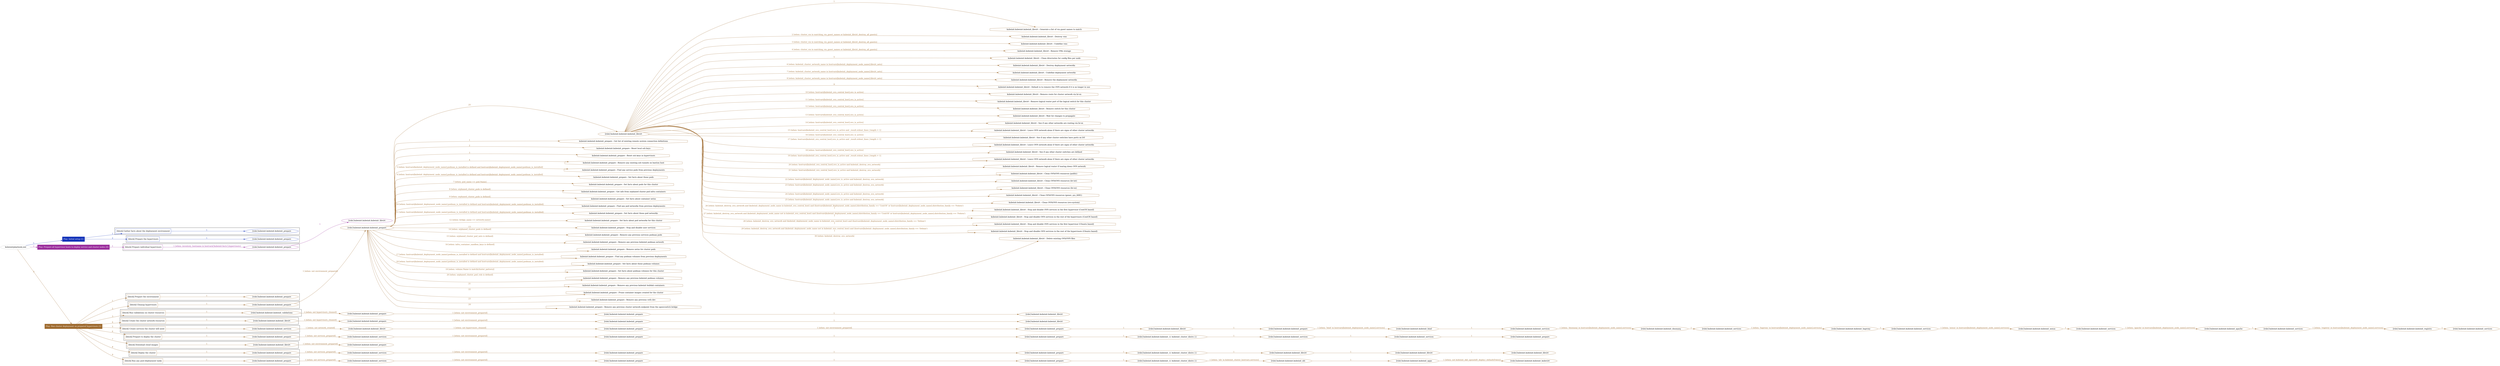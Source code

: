 digraph {
	graph [concentrate=true ordering=in rankdir=LR ratio=fill]
	edge [esep=5 sep=10]
	"kubeinit/playbook.yml" [id=root_node style=dotted]
	play_f4e2fbeb [label="Play: Initial setup (1)" color="#1333b9" fontcolor="#ffffff" id=play_f4e2fbeb shape=box style=filled tooltip=localhost]
	"kubeinit/playbook.yml" -> play_f4e2fbeb [label="1 " color="#1333b9" fontcolor="#1333b9" id=edge_bf07df4c labeltooltip="1 " tooltip="1 "]
	subgraph "kubeinit.kubeinit.kubeinit_prepare" {
		role_644014e1 [label="[role] kubeinit.kubeinit.kubeinit_prepare" color="#1333b9" id=role_644014e1 tooltip="kubeinit.kubeinit.kubeinit_prepare"]
	}
	subgraph "kubeinit.kubeinit.kubeinit_prepare" {
		role_f082659d [label="[role] kubeinit.kubeinit.kubeinit_prepare" color="#1333b9" id=role_f082659d tooltip="kubeinit.kubeinit.kubeinit_prepare"]
	}
	subgraph "Play: Initial setup (1)" {
		play_f4e2fbeb -> block_ba2bce52 [label=1 color="#1333b9" fontcolor="#1333b9" id=edge_0831244f labeltooltip=1 tooltip=1]
		subgraph cluster_block_ba2bce52 {
			block_ba2bce52 [label="[block] Gather facts about the deployment environment" color="#1333b9" id=block_ba2bce52 labeltooltip="Gather facts about the deployment environment" shape=box tooltip="Gather facts about the deployment environment"]
			block_ba2bce52 -> role_644014e1 [label="1 " color="#1333b9" fontcolor="#1333b9" id=edge_5b9c6700 labeltooltip="1 " tooltip="1 "]
		}
		play_f4e2fbeb -> block_e0ce39f0 [label=2 color="#1333b9" fontcolor="#1333b9" id=edge_c380aae1 labeltooltip=2 tooltip=2]
		subgraph cluster_block_e0ce39f0 {
			block_e0ce39f0 [label="[block] Prepare the hypervisors" color="#1333b9" id=block_e0ce39f0 labeltooltip="Prepare the hypervisors" shape=box tooltip="Prepare the hypervisors"]
			block_e0ce39f0 -> role_f082659d [label="1 " color="#1333b9" fontcolor="#1333b9" id=edge_b486ecb1 labeltooltip="1 " tooltip="1 "]
		}
	}
	play_f8b3a47a [label="Play: Prepare all hypervisor hosts to deploy service and cluster nodes (0)" color="#9b2f9d" fontcolor="#ffffff" id=play_f8b3a47a shape=box style=filled tooltip="Play: Prepare all hypervisor hosts to deploy service and cluster nodes (0)"]
	"kubeinit/playbook.yml" -> play_f8b3a47a [label="2 " color="#9b2f9d" fontcolor="#9b2f9d" id=edge_1c16e7aa labeltooltip="2 " tooltip="2 "]
	subgraph "kubeinit.kubeinit.kubeinit_libvirt" {
		role_23ceed7a [label="[role] kubeinit.kubeinit.kubeinit_libvirt" color="#9b2f9d" id=role_23ceed7a tooltip="kubeinit.kubeinit.kubeinit_libvirt"]
	}
	subgraph "kubeinit.kubeinit.kubeinit_prepare" {
		role_9681680c [label="[role] kubeinit.kubeinit.kubeinit_prepare" color="#9b2f9d" id=role_9681680c tooltip="kubeinit.kubeinit.kubeinit_prepare"]
		role_9681680c -> role_23ceed7a [label="1 " color="#9b2f9d" fontcolor="#9b2f9d" id=edge_eb754ed8 labeltooltip="1 " tooltip="1 "]
	}
	subgraph "Play: Prepare all hypervisor hosts to deploy service and cluster nodes (0)" {
		play_f8b3a47a -> block_22803b70 [label=1 color="#9b2f9d" fontcolor="#9b2f9d" id=edge_9ce75df5 labeltooltip=1 tooltip=1]
		subgraph cluster_block_22803b70 {
			block_22803b70 [label="[block] Prepare individual hypervisors" color="#9b2f9d" id=block_22803b70 labeltooltip="Prepare individual hypervisors" shape=box tooltip="Prepare individual hypervisors"]
			block_22803b70 -> role_9681680c [label="1 [when: inventory_hostname in hostvars['kubeinit-facts'].hypervisors]" color="#9b2f9d" fontcolor="#9b2f9d" id=edge_2b021eb6 labeltooltip="1 [when: inventory_hostname in hostvars['kubeinit-facts'].hypervisors]" tooltip="1 [when: inventory_hostname in hostvars['kubeinit-facts'].hypervisors]"]
		}
	}
	play_bb74c6db [label="Play: Run cluster deployment on prepared hypervisors (1)" color="#9e6a2e" fontcolor="#ffffff" id=play_bb74c6db shape=box style=filled tooltip=localhost]
	"kubeinit/playbook.yml" -> play_bb74c6db [label="3 " color="#9e6a2e" fontcolor="#9e6a2e" id=edge_531a356f labeltooltip="3 " tooltip="3 "]
	subgraph "kubeinit.kubeinit.kubeinit_prepare" {
		role_ae19c128 [label="[role] kubeinit.kubeinit.kubeinit_prepare" color="#9e6a2e" id=role_ae19c128 tooltip="kubeinit.kubeinit.kubeinit_prepare"]
	}
	subgraph "kubeinit.kubeinit.kubeinit_libvirt" {
		role_d96efa46 [label="[role] kubeinit.kubeinit.kubeinit_libvirt" color="#9e6a2e" id=role_d96efa46 tooltip="kubeinit.kubeinit.kubeinit_libvirt"]
		task_be4ca824 [label="kubeinit.kubeinit.kubeinit_libvirt : Generate a list of vm guest names to match" color="#9e6a2e" id=task_be4ca824 shape=octagon tooltip="kubeinit.kubeinit.kubeinit_libvirt : Generate a list of vm guest names to match"]
		role_d96efa46 -> task_be4ca824 [label="1 " color="#9e6a2e" fontcolor="#9e6a2e" id=edge_d922af3b labeltooltip="1 " tooltip="1 "]
		task_fd5d4e36 [label="kubeinit.kubeinit.kubeinit_libvirt : Destroy vms" color="#9e6a2e" id=task_fd5d4e36 shape=octagon tooltip="kubeinit.kubeinit.kubeinit_libvirt : Destroy vms"]
		role_d96efa46 -> task_fd5d4e36 [label="2 [when: cluster_vm in matching_vm_guest_names or kubeinit_libvirt_destroy_all_guests]" color="#9e6a2e" fontcolor="#9e6a2e" id=edge_da6f7bd5 labeltooltip="2 [when: cluster_vm in matching_vm_guest_names or kubeinit_libvirt_destroy_all_guests]" tooltip="2 [when: cluster_vm in matching_vm_guest_names or kubeinit_libvirt_destroy_all_guests]"]
		task_afd0cd4c [label="kubeinit.kubeinit.kubeinit_libvirt : Undefine vms" color="#9e6a2e" id=task_afd0cd4c shape=octagon tooltip="kubeinit.kubeinit.kubeinit_libvirt : Undefine vms"]
		role_d96efa46 -> task_afd0cd4c [label="3 [when: cluster_vm in matching_vm_guest_names or kubeinit_libvirt_destroy_all_guests]" color="#9e6a2e" fontcolor="#9e6a2e" id=edge_94e9e77f labeltooltip="3 [when: cluster_vm in matching_vm_guest_names or kubeinit_libvirt_destroy_all_guests]" tooltip="3 [when: cluster_vm in matching_vm_guest_names or kubeinit_libvirt_destroy_all_guests]"]
		task_af331f30 [label="kubeinit.kubeinit.kubeinit_libvirt : Remove VMs storage" color="#9e6a2e" id=task_af331f30 shape=octagon tooltip="kubeinit.kubeinit.kubeinit_libvirt : Remove VMs storage"]
		role_d96efa46 -> task_af331f30 [label="4 [when: cluster_vm in matching_vm_guest_names or kubeinit_libvirt_destroy_all_guests]" color="#9e6a2e" fontcolor="#9e6a2e" id=edge_6c1f903d labeltooltip="4 [when: cluster_vm in matching_vm_guest_names or kubeinit_libvirt_destroy_all_guests]" tooltip="4 [when: cluster_vm in matching_vm_guest_names or kubeinit_libvirt_destroy_all_guests]"]
		task_55406ca1 [label="kubeinit.kubeinit.kubeinit_libvirt : Clean directories for config files per node" color="#9e6a2e" id=task_55406ca1 shape=octagon tooltip="kubeinit.kubeinit.kubeinit_libvirt : Clean directories for config files per node"]
		role_d96efa46 -> task_55406ca1 [label="5 " color="#9e6a2e" fontcolor="#9e6a2e" id=edge_34920a17 labeltooltip="5 " tooltip="5 "]
		task_2a75c457 [label="kubeinit.kubeinit.kubeinit_libvirt : Destroy deployment networks" color="#9e6a2e" id=task_2a75c457 shape=octagon tooltip="kubeinit.kubeinit.kubeinit_libvirt : Destroy deployment networks"]
		role_d96efa46 -> task_2a75c457 [label="6 [when: kubeinit_cluster_network_name in hostvars[kubeinit_deployment_node_name].libvirt_nets]" color="#9e6a2e" fontcolor="#9e6a2e" id=edge_ad602761 labeltooltip="6 [when: kubeinit_cluster_network_name in hostvars[kubeinit_deployment_node_name].libvirt_nets]" tooltip="6 [when: kubeinit_cluster_network_name in hostvars[kubeinit_deployment_node_name].libvirt_nets]"]
		task_270509f6 [label="kubeinit.kubeinit.kubeinit_libvirt : Undefine deployment networks" color="#9e6a2e" id=task_270509f6 shape=octagon tooltip="kubeinit.kubeinit.kubeinit_libvirt : Undefine deployment networks"]
		role_d96efa46 -> task_270509f6 [label="7 [when: kubeinit_cluster_network_name in hostvars[kubeinit_deployment_node_name].libvirt_nets]" color="#9e6a2e" fontcolor="#9e6a2e" id=edge_a1c0ed2f labeltooltip="7 [when: kubeinit_cluster_network_name in hostvars[kubeinit_deployment_node_name].libvirt_nets]" tooltip="7 [when: kubeinit_cluster_network_name in hostvars[kubeinit_deployment_node_name].libvirt_nets]"]
		task_d1facfc8 [label="kubeinit.kubeinit.kubeinit_libvirt : Remove the deployment networks" color="#9e6a2e" id=task_d1facfc8 shape=octagon tooltip="kubeinit.kubeinit.kubeinit_libvirt : Remove the deployment networks"]
		role_d96efa46 -> task_d1facfc8 [label="8 [when: kubeinit_cluster_network_name in hostvars[kubeinit_deployment_node_name].libvirt_nets]" color="#9e6a2e" fontcolor="#9e6a2e" id=edge_632c9e31 labeltooltip="8 [when: kubeinit_cluster_network_name in hostvars[kubeinit_deployment_node_name].libvirt_nets]" tooltip="8 [when: kubeinit_cluster_network_name in hostvars[kubeinit_deployment_node_name].libvirt_nets]"]
		task_d09f8dad [label="kubeinit.kubeinit.kubeinit_libvirt : Default is to remove the OVN network if it is no longer in use" color="#9e6a2e" id=task_d09f8dad shape=octagon tooltip="kubeinit.kubeinit.kubeinit_libvirt : Default is to remove the OVN network if it is no longer in use"]
		role_d96efa46 -> task_d09f8dad [label="9 " color="#9e6a2e" fontcolor="#9e6a2e" id=edge_6c4d6d2d labeltooltip="9 " tooltip="9 "]
		task_7daffa7a [label="kubeinit.kubeinit.kubeinit_libvirt : Remove route for cluster network via br-ex" color="#9e6a2e" id=task_7daffa7a shape=octagon tooltip="kubeinit.kubeinit.kubeinit_libvirt : Remove route for cluster network via br-ex"]
		role_d96efa46 -> task_7daffa7a [label="10 [when: hostvars[kubeinit_ovn_central_host].ovs_is_active]" color="#9e6a2e" fontcolor="#9e6a2e" id=edge_71120f24 labeltooltip="10 [when: hostvars[kubeinit_ovn_central_host].ovs_is_active]" tooltip="10 [when: hostvars[kubeinit_ovn_central_host].ovs_is_active]"]
		task_7e75f1a2 [label="kubeinit.kubeinit.kubeinit_libvirt : Remove logical router port of the logical switch for this cluster" color="#9e6a2e" id=task_7e75f1a2 shape=octagon tooltip="kubeinit.kubeinit.kubeinit_libvirt : Remove logical router port of the logical switch for this cluster"]
		role_d96efa46 -> task_7e75f1a2 [label="11 [when: hostvars[kubeinit_ovn_central_host].ovs_is_active]" color="#9e6a2e" fontcolor="#9e6a2e" id=edge_9f2dffe7 labeltooltip="11 [when: hostvars[kubeinit_ovn_central_host].ovs_is_active]" tooltip="11 [when: hostvars[kubeinit_ovn_central_host].ovs_is_active]"]
		task_707fdc54 [label="kubeinit.kubeinit.kubeinit_libvirt : Remove switch for this cluster" color="#9e6a2e" id=task_707fdc54 shape=octagon tooltip="kubeinit.kubeinit.kubeinit_libvirt : Remove switch for this cluster"]
		role_d96efa46 -> task_707fdc54 [label="12 [when: hostvars[kubeinit_ovn_central_host].ovs_is_active]" color="#9e6a2e" fontcolor="#9e6a2e" id=edge_b88d9b21 labeltooltip="12 [when: hostvars[kubeinit_ovn_central_host].ovs_is_active]" tooltip="12 [when: hostvars[kubeinit_ovn_central_host].ovs_is_active]"]
		task_45066c86 [label="kubeinit.kubeinit.kubeinit_libvirt : Wait for changes to propagate" color="#9e6a2e" id=task_45066c86 shape=octagon tooltip="kubeinit.kubeinit.kubeinit_libvirt : Wait for changes to propagate"]
		role_d96efa46 -> task_45066c86 [label="13 [when: hostvars[kubeinit_ovn_central_host].ovs_is_active]" color="#9e6a2e" fontcolor="#9e6a2e" id=edge_7163afd2 labeltooltip="13 [when: hostvars[kubeinit_ovn_central_host].ovs_is_active]" tooltip="13 [when: hostvars[kubeinit_ovn_central_host].ovs_is_active]"]
		task_6c494d9d [label="kubeinit.kubeinit.kubeinit_libvirt : See if any other networks are routing via br-ex" color="#9e6a2e" id=task_6c494d9d shape=octagon tooltip="kubeinit.kubeinit.kubeinit_libvirt : See if any other networks are routing via br-ex"]
		role_d96efa46 -> task_6c494d9d [label="14 [when: hostvars[kubeinit_ovn_central_host].ovs_is_active]" color="#9e6a2e" fontcolor="#9e6a2e" id=edge_1324025a labeltooltip="14 [when: hostvars[kubeinit_ovn_central_host].ovs_is_active]" tooltip="14 [when: hostvars[kubeinit_ovn_central_host].ovs_is_active]"]
		task_460e7f58 [label="kubeinit.kubeinit.kubeinit_libvirt : Leave OVN network alone if there are signs of other cluster networks" color="#9e6a2e" id=task_460e7f58 shape=octagon tooltip="kubeinit.kubeinit.kubeinit_libvirt : Leave OVN network alone if there are signs of other cluster networks"]
		role_d96efa46 -> task_460e7f58 [label="15 [when: hostvars[kubeinit_ovn_central_host].ovs_is_active and _result.stdout_lines | length > 1]" color="#9e6a2e" fontcolor="#9e6a2e" id=edge_9828e365 labeltooltip="15 [when: hostvars[kubeinit_ovn_central_host].ovs_is_active and _result.stdout_lines | length > 1]" tooltip="15 [when: hostvars[kubeinit_ovn_central_host].ovs_is_active and _result.stdout_lines | length > 1]"]
		task_87e8b2f6 [label="kubeinit.kubeinit.kubeinit_libvirt : See if any other cluster switches have ports on lr0" color="#9e6a2e" id=task_87e8b2f6 shape=octagon tooltip="kubeinit.kubeinit.kubeinit_libvirt : See if any other cluster switches have ports on lr0"]
		role_d96efa46 -> task_87e8b2f6 [label="16 [when: hostvars[kubeinit_ovn_central_host].ovs_is_active]" color="#9e6a2e" fontcolor="#9e6a2e" id=edge_d58e91fa labeltooltip="16 [when: hostvars[kubeinit_ovn_central_host].ovs_is_active]" tooltip="16 [when: hostvars[kubeinit_ovn_central_host].ovs_is_active]"]
		task_e38f520e [label="kubeinit.kubeinit.kubeinit_libvirt : Leave OVN network alone if there are signs of other cluster networks" color="#9e6a2e" id=task_e38f520e shape=octagon tooltip="kubeinit.kubeinit.kubeinit_libvirt : Leave OVN network alone if there are signs of other cluster networks"]
		role_d96efa46 -> task_e38f520e [label="17 [when: hostvars[kubeinit_ovn_central_host].ovs_is_active and _result.stdout_lines | length > 1]" color="#9e6a2e" fontcolor="#9e6a2e" id=edge_22cdc2c0 labeltooltip="17 [when: hostvars[kubeinit_ovn_central_host].ovs_is_active and _result.stdout_lines | length > 1]" tooltip="17 [when: hostvars[kubeinit_ovn_central_host].ovs_is_active and _result.stdout_lines | length > 1]"]
		task_be635894 [label="kubeinit.kubeinit.kubeinit_libvirt : See if any other cluster switches are defined" color="#9e6a2e" id=task_be635894 shape=octagon tooltip="kubeinit.kubeinit.kubeinit_libvirt : See if any other cluster switches are defined"]
		role_d96efa46 -> task_be635894 [label="18 [when: hostvars[kubeinit_ovn_central_host].ovs_is_active]" color="#9e6a2e" fontcolor="#9e6a2e" id=edge_c8d36e95 labeltooltip="18 [when: hostvars[kubeinit_ovn_central_host].ovs_is_active]" tooltip="18 [when: hostvars[kubeinit_ovn_central_host].ovs_is_active]"]
		task_98ba646b [label="kubeinit.kubeinit.kubeinit_libvirt : Leave OVN network alone if there are signs of other cluster networks" color="#9e6a2e" id=task_98ba646b shape=octagon tooltip="kubeinit.kubeinit.kubeinit_libvirt : Leave OVN network alone if there are signs of other cluster networks"]
		role_d96efa46 -> task_98ba646b [label="19 [when: hostvars[kubeinit_ovn_central_host].ovs_is_active and _result.stdout_lines | length > 1]" color="#9e6a2e" fontcolor="#9e6a2e" id=edge_785eecef labeltooltip="19 [when: hostvars[kubeinit_ovn_central_host].ovs_is_active and _result.stdout_lines | length > 1]" tooltip="19 [when: hostvars[kubeinit_ovn_central_host].ovs_is_active and _result.stdout_lines | length > 1]"]
		task_b768a1a2 [label="kubeinit.kubeinit.kubeinit_libvirt : Remove logical router if tearing down OVN network" color="#9e6a2e" id=task_b768a1a2 shape=octagon tooltip="kubeinit.kubeinit.kubeinit_libvirt : Remove logical router if tearing down OVN network"]
		role_d96efa46 -> task_b768a1a2 [label="20 [when: hostvars[kubeinit_ovn_central_host].ovs_is_active and kubeinit_destroy_ovn_network]" color="#9e6a2e" fontcolor="#9e6a2e" id=edge_a1b4113f labeltooltip="20 [when: hostvars[kubeinit_ovn_central_host].ovs_is_active and kubeinit_destroy_ovn_network]" tooltip="20 [when: hostvars[kubeinit_ovn_central_host].ovs_is_active and kubeinit_destroy_ovn_network]"]
		task_e13c7f10 [label="kubeinit.kubeinit.kubeinit_libvirt : Clean OVN/OVS resources (public)" color="#9e6a2e" id=task_e13c7f10 shape=octagon tooltip="kubeinit.kubeinit.kubeinit_libvirt : Clean OVN/OVS resources (public)"]
		role_d96efa46 -> task_e13c7f10 [label="21 [when: hostvars[kubeinit_ovn_central_host].ovs_is_active and kubeinit_destroy_ovn_network]" color="#9e6a2e" fontcolor="#9e6a2e" id=edge_f43e96e2 labeltooltip="21 [when: hostvars[kubeinit_ovn_central_host].ovs_is_active and kubeinit_destroy_ovn_network]" tooltip="21 [when: hostvars[kubeinit_ovn_central_host].ovs_is_active and kubeinit_destroy_ovn_network]"]
		task_4af738fd [label="kubeinit.kubeinit.kubeinit_libvirt : Clean OVN/OVS resources (br-int)" color="#9e6a2e" id=task_4af738fd shape=octagon tooltip="kubeinit.kubeinit.kubeinit_libvirt : Clean OVN/OVS resources (br-int)"]
		role_d96efa46 -> task_4af738fd [label="22 [when: hostvars[kubeinit_deployment_node_name].ovs_is_active and kubeinit_destroy_ovn_network]" color="#9e6a2e" fontcolor="#9e6a2e" id=edge_407b5468 labeltooltip="22 [when: hostvars[kubeinit_deployment_node_name].ovs_is_active and kubeinit_destroy_ovn_network]" tooltip="22 [when: hostvars[kubeinit_deployment_node_name].ovs_is_active and kubeinit_destroy_ovn_network]"]
		task_61e05a30 [label="kubeinit.kubeinit.kubeinit_libvirt : Clean OVN/OVS resources (br-ex)" color="#9e6a2e" id=task_61e05a30 shape=octagon tooltip="kubeinit.kubeinit.kubeinit_libvirt : Clean OVN/OVS resources (br-ex)"]
		role_d96efa46 -> task_61e05a30 [label="23 [when: hostvars[kubeinit_deployment_node_name].ovs_is_active and kubeinit_destroy_ovn_network]" color="#9e6a2e" fontcolor="#9e6a2e" id=edge_f03659ae labeltooltip="23 [when: hostvars[kubeinit_deployment_node_name].ovs_is_active and kubeinit_destroy_ovn_network]" tooltip="23 [when: hostvars[kubeinit_deployment_node_name].ovs_is_active and kubeinit_destroy_ovn_network]"]
		task_9e66466a [label="kubeinit.kubeinit.kubeinit_libvirt : Clean OVN/OVS resources (genev_sys_6081)" color="#9e6a2e" id=task_9e66466a shape=octagon tooltip="kubeinit.kubeinit.kubeinit_libvirt : Clean OVN/OVS resources (genev_sys_6081)"]
		role_d96efa46 -> task_9e66466a [label="24 [when: hostvars[kubeinit_deployment_node_name].ovs_is_active and kubeinit_destroy_ovn_network]" color="#9e6a2e" fontcolor="#9e6a2e" id=edge_aa006cd7 labeltooltip="24 [when: hostvars[kubeinit_deployment_node_name].ovs_is_active and kubeinit_destroy_ovn_network]" tooltip="24 [when: hostvars[kubeinit_deployment_node_name].ovs_is_active and kubeinit_destroy_ovn_network]"]
		task_e22b6f7a [label="kubeinit.kubeinit.kubeinit_libvirt : Clean OVN/OVS resources (ovs-system)" color="#9e6a2e" id=task_e22b6f7a shape=octagon tooltip="kubeinit.kubeinit.kubeinit_libvirt : Clean OVN/OVS resources (ovs-system)"]
		role_d96efa46 -> task_e22b6f7a [label="25 [when: hostvars[kubeinit_deployment_node_name].ovs_is_active and kubeinit_destroy_ovn_network]" color="#9e6a2e" fontcolor="#9e6a2e" id=edge_3969af46 labeltooltip="25 [when: hostvars[kubeinit_deployment_node_name].ovs_is_active and kubeinit_destroy_ovn_network]" tooltip="25 [when: hostvars[kubeinit_deployment_node_name].ovs_is_active and kubeinit_destroy_ovn_network]"]
		task_4545c2ec [label="kubeinit.kubeinit.kubeinit_libvirt : Stop and disable OVN services in the first hypervisor (CentOS based)" color="#9e6a2e" id=task_4545c2ec shape=octagon tooltip="kubeinit.kubeinit.kubeinit_libvirt : Stop and disable OVN services in the first hypervisor (CentOS based)"]
		role_d96efa46 -> task_4545c2ec [label="26 [when: kubeinit_destroy_ovn_network and (kubeinit_deployment_node_name in kubeinit_ovn_central_host) and (hostvars[kubeinit_deployment_node_name].distribution_family == 'CentOS' or hostvars[kubeinit_deployment_node_name].distribution_family == 'Fedora')
]" color="#9e6a2e" fontcolor="#9e6a2e" id=edge_77bb7841 labeltooltip="26 [when: kubeinit_destroy_ovn_network and (kubeinit_deployment_node_name in kubeinit_ovn_central_host) and (hostvars[kubeinit_deployment_node_name].distribution_family == 'CentOS' or hostvars[kubeinit_deployment_node_name].distribution_family == 'Fedora')
]" tooltip="26 [when: kubeinit_destroy_ovn_network and (kubeinit_deployment_node_name in kubeinit_ovn_central_host) and (hostvars[kubeinit_deployment_node_name].distribution_family == 'CentOS' or hostvars[kubeinit_deployment_node_name].distribution_family == 'Fedora')
]"]
		task_adb7b31d [label="kubeinit.kubeinit.kubeinit_libvirt : Stop and disable OVN services in the rest of the hypervisors (CentOS based)" color="#9e6a2e" id=task_adb7b31d shape=octagon tooltip="kubeinit.kubeinit.kubeinit_libvirt : Stop and disable OVN services in the rest of the hypervisors (CentOS based)"]
		role_d96efa46 -> task_adb7b31d [label="27 [when: kubeinit_destroy_ovn_network and (kubeinit_deployment_node_name not in kubeinit_ovn_central_host) and (hostvars[kubeinit_deployment_node_name].distribution_family == 'CentOS' or hostvars[kubeinit_deployment_node_name].distribution_family == 'Fedora')
]" color="#9e6a2e" fontcolor="#9e6a2e" id=edge_eea469f6 labeltooltip="27 [when: kubeinit_destroy_ovn_network and (kubeinit_deployment_node_name not in kubeinit_ovn_central_host) and (hostvars[kubeinit_deployment_node_name].distribution_family == 'CentOS' or hostvars[kubeinit_deployment_node_name].distribution_family == 'Fedora')
]" tooltip="27 [when: kubeinit_destroy_ovn_network and (kubeinit_deployment_node_name not in kubeinit_ovn_central_host) and (hostvars[kubeinit_deployment_node_name].distribution_family == 'CentOS' or hostvars[kubeinit_deployment_node_name].distribution_family == 'Fedora')
]"]
		task_2e951280 [label="kubeinit.kubeinit.kubeinit_libvirt : Stop and disable OVN services in the first hypervisor (Ubuntu based)" color="#9e6a2e" id=task_2e951280 shape=octagon tooltip="kubeinit.kubeinit.kubeinit_libvirt : Stop and disable OVN services in the first hypervisor (Ubuntu based)"]
		role_d96efa46 -> task_2e951280 [label="28 [when: kubeinit_destroy_ovn_network and (kubeinit_deployment_node_name in kubeinit_ovn_central_host) and (hostvars[kubeinit_deployment_node_name].distribution_family == 'Debian')
]" color="#9e6a2e" fontcolor="#9e6a2e" id=edge_ea2b7308 labeltooltip="28 [when: kubeinit_destroy_ovn_network and (kubeinit_deployment_node_name in kubeinit_ovn_central_host) and (hostvars[kubeinit_deployment_node_name].distribution_family == 'Debian')
]" tooltip="28 [when: kubeinit_destroy_ovn_network and (kubeinit_deployment_node_name in kubeinit_ovn_central_host) and (hostvars[kubeinit_deployment_node_name].distribution_family == 'Debian')
]"]
		task_25672c63 [label="kubeinit.kubeinit.kubeinit_libvirt : Stop and disable OVN services in the rest of the hypervisors (Ubuntu based)" color="#9e6a2e" id=task_25672c63 shape=octagon tooltip="kubeinit.kubeinit.kubeinit_libvirt : Stop and disable OVN services in the rest of the hypervisors (Ubuntu based)"]
		role_d96efa46 -> task_25672c63 [label="29 [when: kubeinit_destroy_ovn_network and (kubeinit_deployment_node_name not in kubeinit_ovn_central_host) and (hostvars[kubeinit_deployment_node_name].distribution_family == 'Debian')
]" color="#9e6a2e" fontcolor="#9e6a2e" id=edge_2e603f8f labeltooltip="29 [when: kubeinit_destroy_ovn_network and (kubeinit_deployment_node_name not in kubeinit_ovn_central_host) and (hostvars[kubeinit_deployment_node_name].distribution_family == 'Debian')
]" tooltip="29 [when: kubeinit_destroy_ovn_network and (kubeinit_deployment_node_name not in kubeinit_ovn_central_host) and (hostvars[kubeinit_deployment_node_name].distribution_family == 'Debian')
]"]
		task_71c21a1a [label="kubeinit.kubeinit.kubeinit_libvirt : Delete existing OVS/OVN files" color="#9e6a2e" id=task_71c21a1a shape=octagon tooltip="kubeinit.kubeinit.kubeinit_libvirt : Delete existing OVS/OVN files"]
		role_d96efa46 -> task_71c21a1a [label="30 [when: kubeinit_destroy_ovn_network]" color="#9e6a2e" fontcolor="#9e6a2e" id=edge_979f50f2 labeltooltip="30 [when: kubeinit_destroy_ovn_network]" tooltip="30 [when: kubeinit_destroy_ovn_network]"]
	}
	subgraph "kubeinit.kubeinit.kubeinit_prepare" {
		role_712302d6 [label="[role] kubeinit.kubeinit.kubeinit_prepare" color="#9e6a2e" id=role_712302d6 tooltip="kubeinit.kubeinit.kubeinit_prepare"]
		task_2b697131 [label="kubeinit.kubeinit.kubeinit_prepare : Get list of existing remote system connection definitions" color="#9e6a2e" id=task_2b697131 shape=octagon tooltip="kubeinit.kubeinit.kubeinit_prepare : Get list of existing remote system connection definitions"]
		role_712302d6 -> task_2b697131 [label="1 " color="#9e6a2e" fontcolor="#9e6a2e" id=edge_946a5f9c labeltooltip="1 " tooltip="1 "]
		task_b52f8201 [label="kubeinit.kubeinit.kubeinit_prepare : Reset local ssh keys" color="#9e6a2e" id=task_b52f8201 shape=octagon tooltip="kubeinit.kubeinit.kubeinit_prepare : Reset local ssh keys"]
		role_712302d6 -> task_b52f8201 [label="2 " color="#9e6a2e" fontcolor="#9e6a2e" id=edge_b0b1a7f4 labeltooltip="2 " tooltip="2 "]
		task_da3c9885 [label="kubeinit.kubeinit.kubeinit_prepare : Reset ssh keys in hypervisors" color="#9e6a2e" id=task_da3c9885 shape=octagon tooltip="kubeinit.kubeinit.kubeinit_prepare : Reset ssh keys in hypervisors"]
		role_712302d6 -> task_da3c9885 [label="3 " color="#9e6a2e" fontcolor="#9e6a2e" id=edge_cd228197 labeltooltip="3 " tooltip="3 "]
		task_70159734 [label="kubeinit.kubeinit.kubeinit_prepare : Remove any existing ssh tunnels on bastion host" color="#9e6a2e" id=task_70159734 shape=octagon tooltip="kubeinit.kubeinit.kubeinit_prepare : Remove any existing ssh tunnels on bastion host"]
		role_712302d6 -> task_70159734 [label="4 " color="#9e6a2e" fontcolor="#9e6a2e" id=edge_178234d8 labeltooltip="4 " tooltip="4 "]
		task_ce59b3ec [label="kubeinit.kubeinit.kubeinit_prepare : Find any service pods from previous deployments" color="#9e6a2e" id=task_ce59b3ec shape=octagon tooltip="kubeinit.kubeinit.kubeinit_prepare : Find any service pods from previous deployments"]
		role_712302d6 -> task_ce59b3ec [label="5 [when: hostvars[kubeinit_deployment_node_name].podman_is_installed is defined and hostvars[kubeinit_deployment_node_name].podman_is_installed]" color="#9e6a2e" fontcolor="#9e6a2e" id=edge_9727259a labeltooltip="5 [when: hostvars[kubeinit_deployment_node_name].podman_is_installed is defined and hostvars[kubeinit_deployment_node_name].podman_is_installed]" tooltip="5 [when: hostvars[kubeinit_deployment_node_name].podman_is_installed is defined and hostvars[kubeinit_deployment_node_name].podman_is_installed]"]
		task_7195b41a [label="kubeinit.kubeinit.kubeinit_prepare : Set facts about those pods" color="#9e6a2e" id=task_7195b41a shape=octagon tooltip="kubeinit.kubeinit.kubeinit_prepare : Set facts about those pods"]
		role_712302d6 -> task_7195b41a [label="6 [when: hostvars[kubeinit_deployment_node_name].podman_is_installed is defined and hostvars[kubeinit_deployment_node_name].podman_is_installed]" color="#9e6a2e" fontcolor="#9e6a2e" id=edge_e16832eb labeltooltip="6 [when: hostvars[kubeinit_deployment_node_name].podman_is_installed is defined and hostvars[kubeinit_deployment_node_name].podman_is_installed]" tooltip="6 [when: hostvars[kubeinit_deployment_node_name].podman_is_installed is defined and hostvars[kubeinit_deployment_node_name].podman_is_installed]"]
		task_b6023cb0 [label="kubeinit.kubeinit.kubeinit_prepare : Set facts about pods for this cluster" color="#9e6a2e" id=task_b6023cb0 shape=octagon tooltip="kubeinit.kubeinit.kubeinit_prepare : Set facts about pods for this cluster"]
		role_712302d6 -> task_b6023cb0 [label="7 [when: pod_name == pod.Name]" color="#9e6a2e" fontcolor="#9e6a2e" id=edge_8ecf5eb0 labeltooltip="7 [when: pod_name == pod.Name]" tooltip="7 [when: pod_name == pod.Name]"]
		task_344e249c [label="kubeinit.kubeinit.kubeinit_prepare : Get info from orphaned cluster pod infra containers" color="#9e6a2e" id=task_344e249c shape=octagon tooltip="kubeinit.kubeinit.kubeinit_prepare : Get info from orphaned cluster pod infra containers"]
		role_712302d6 -> task_344e249c [label="8 [when: orphaned_cluster_pods is defined]" color="#9e6a2e" fontcolor="#9e6a2e" id=edge_732ff9a0 labeltooltip="8 [when: orphaned_cluster_pods is defined]" tooltip="8 [when: orphaned_cluster_pods is defined]"]
		task_dcd46dfb [label="kubeinit.kubeinit.kubeinit_prepare : Set facts about container netns" color="#9e6a2e" id=task_dcd46dfb shape=octagon tooltip="kubeinit.kubeinit.kubeinit_prepare : Set facts about container netns"]
		role_712302d6 -> task_dcd46dfb [label="9 [when: orphaned_cluster_pods is defined]" color="#9e6a2e" fontcolor="#9e6a2e" id=edge_1ad2b6e7 labeltooltip="9 [when: orphaned_cluster_pods is defined]" tooltip="9 [when: orphaned_cluster_pods is defined]"]
		task_7c3ce82b [label="kubeinit.kubeinit.kubeinit_prepare : Find any pod networks from previous deployments" color="#9e6a2e" id=task_7c3ce82b shape=octagon tooltip="kubeinit.kubeinit.kubeinit_prepare : Find any pod networks from previous deployments"]
		role_712302d6 -> task_7c3ce82b [label="10 [when: hostvars[kubeinit_deployment_node_name].podman_is_installed is defined and hostvars[kubeinit_deployment_node_name].podman_is_installed]" color="#9e6a2e" fontcolor="#9e6a2e" id=edge_481166ae labeltooltip="10 [when: hostvars[kubeinit_deployment_node_name].podman_is_installed is defined and hostvars[kubeinit_deployment_node_name].podman_is_installed]" tooltip="10 [when: hostvars[kubeinit_deployment_node_name].podman_is_installed is defined and hostvars[kubeinit_deployment_node_name].podman_is_installed]"]
		task_84a28366 [label="kubeinit.kubeinit.kubeinit_prepare : Set facts about those pod networks" color="#9e6a2e" id=task_84a28366 shape=octagon tooltip="kubeinit.kubeinit.kubeinit_prepare : Set facts about those pod networks"]
		role_712302d6 -> task_84a28366 [label="11 [when: hostvars[kubeinit_deployment_node_name].podman_is_installed is defined and hostvars[kubeinit_deployment_node_name].podman_is_installed]" color="#9e6a2e" fontcolor="#9e6a2e" id=edge_2157d013 labeltooltip="11 [when: hostvars[kubeinit_deployment_node_name].podman_is_installed is defined and hostvars[kubeinit_deployment_node_name].podman_is_installed]" tooltip="11 [when: hostvars[kubeinit_deployment_node_name].podman_is_installed is defined and hostvars[kubeinit_deployment_node_name].podman_is_installed]"]
		task_0a96351c [label="kubeinit.kubeinit.kubeinit_prepare : Set facts about pod networks for this cluster" color="#9e6a2e" id=task_0a96351c shape=octagon tooltip="kubeinit.kubeinit.kubeinit_prepare : Set facts about pod networks for this cluster"]
		role_712302d6 -> task_0a96351c [label="12 [when: bridge_name == network.name]" color="#9e6a2e" fontcolor="#9e6a2e" id=edge_437a8d03 labeltooltip="12 [when: bridge_name == network.name]" tooltip="12 [when: bridge_name == network.name]"]
		task_07548ff1 [label="kubeinit.kubeinit.kubeinit_prepare : Stop and disable user services" color="#9e6a2e" id=task_07548ff1 shape=octagon tooltip="kubeinit.kubeinit.kubeinit_prepare : Stop and disable user services"]
		role_712302d6 -> task_07548ff1 [label="13 " color="#9e6a2e" fontcolor="#9e6a2e" id=edge_758eb908 labeltooltip="13 " tooltip="13 "]
		task_1e994268 [label="kubeinit.kubeinit.kubeinit_prepare : Remove any previous services podman pods" color="#9e6a2e" id=task_1e994268 shape=octagon tooltip="kubeinit.kubeinit.kubeinit_prepare : Remove any previous services podman pods"]
		role_712302d6 -> task_1e994268 [label="14 [when: orphaned_cluster_pods is defined]" color="#9e6a2e" fontcolor="#9e6a2e" id=edge_c9eab681 labeltooltip="14 [when: orphaned_cluster_pods is defined]" tooltip="14 [when: orphaned_cluster_pods is defined]"]
		task_ca637044 [label="kubeinit.kubeinit.kubeinit_prepare : Remove any previous kubeinit podman network" color="#9e6a2e" id=task_ca637044 shape=octagon tooltip="kubeinit.kubeinit.kubeinit_prepare : Remove any previous kubeinit podman network"]
		role_712302d6 -> task_ca637044 [label="15 [when: orphaned_cluster_pod_nets is defined]" color="#9e6a2e" fontcolor="#9e6a2e" id=edge_b0b8620e labeltooltip="15 [when: orphaned_cluster_pod_nets is defined]" tooltip="15 [when: orphaned_cluster_pod_nets is defined]"]
		task_6e2f719b [label="kubeinit.kubeinit.kubeinit_prepare : Remove netns for cluster pods" color="#9e6a2e" id=task_6e2f719b shape=octagon tooltip="kubeinit.kubeinit.kubeinit_prepare : Remove netns for cluster pods"]
		role_712302d6 -> task_6e2f719b [label="16 [when: infra_container_sandbox_keys is defined]" color="#9e6a2e" fontcolor="#9e6a2e" id=edge_4fd25991 labeltooltip="16 [when: infra_container_sandbox_keys is defined]" tooltip="16 [when: infra_container_sandbox_keys is defined]"]
		task_66df88d7 [label="kubeinit.kubeinit.kubeinit_prepare : Find any podman volumes from previous deployments" color="#9e6a2e" id=task_66df88d7 shape=octagon tooltip="kubeinit.kubeinit.kubeinit_prepare : Find any podman volumes from previous deployments"]
		role_712302d6 -> task_66df88d7 [label="17 [when: hostvars[kubeinit_deployment_node_name].podman_is_installed is defined and hostvars[kubeinit_deployment_node_name].podman_is_installed]" color="#9e6a2e" fontcolor="#9e6a2e" id=edge_8d658165 labeltooltip="17 [when: hostvars[kubeinit_deployment_node_name].podman_is_installed is defined and hostvars[kubeinit_deployment_node_name].podman_is_installed]" tooltip="17 [when: hostvars[kubeinit_deployment_node_name].podman_is_installed is defined and hostvars[kubeinit_deployment_node_name].podman_is_installed]"]
		task_49f40330 [label="kubeinit.kubeinit.kubeinit_prepare : Set facts about those podman volumes" color="#9e6a2e" id=task_49f40330 shape=octagon tooltip="kubeinit.kubeinit.kubeinit_prepare : Set facts about those podman volumes"]
		role_712302d6 -> task_49f40330 [label="18 [when: hostvars[kubeinit_deployment_node_name].podman_is_installed is defined and hostvars[kubeinit_deployment_node_name].podman_is_installed]" color="#9e6a2e" fontcolor="#9e6a2e" id=edge_9440898f labeltooltip="18 [when: hostvars[kubeinit_deployment_node_name].podman_is_installed is defined and hostvars[kubeinit_deployment_node_name].podman_is_installed]" tooltip="18 [when: hostvars[kubeinit_deployment_node_name].podman_is_installed is defined and hostvars[kubeinit_deployment_node_name].podman_is_installed]"]
		task_36047fad [label="kubeinit.kubeinit.kubeinit_prepare : Set facts about podman volumes for this cluster" color="#9e6a2e" id=task_36047fad shape=octagon tooltip="kubeinit.kubeinit.kubeinit_prepare : Set facts about podman volumes for this cluster"]
		role_712302d6 -> task_36047fad [label="19 [when: volume.Name is match(cluster_pattern)]" color="#9e6a2e" fontcolor="#9e6a2e" id=edge_5ef839d8 labeltooltip="19 [when: volume.Name is match(cluster_pattern)]" tooltip="19 [when: volume.Name is match(cluster_pattern)]"]
		task_213c173a [label="kubeinit.kubeinit.kubeinit_prepare : Remove any previous kubeinit podman volumes" color="#9e6a2e" id=task_213c173a shape=octagon tooltip="kubeinit.kubeinit.kubeinit_prepare : Remove any previous kubeinit podman volumes"]
		role_712302d6 -> task_213c173a [label="20 [when: orphaned_cluster_pod_vols is defined]" color="#9e6a2e" fontcolor="#9e6a2e" id=edge_55dc1ed8 labeltooltip="20 [when: orphaned_cluster_pod_vols is defined]" tooltip="20 [when: orphaned_cluster_pod_vols is defined]"]
		task_3f40863f [label="kubeinit.kubeinit.kubeinit_prepare : Remove any previous kubeinit buildah containers" color="#9e6a2e" id=task_3f40863f shape=octagon tooltip="kubeinit.kubeinit.kubeinit_prepare : Remove any previous kubeinit buildah containers"]
		role_712302d6 -> task_3f40863f [label="21 " color="#9e6a2e" fontcolor="#9e6a2e" id=edge_450df468 labeltooltip="21 " tooltip="21 "]
		task_3940e1bc [label="kubeinit.kubeinit.kubeinit_prepare : Prune container images created for the cluster" color="#9e6a2e" id=task_3940e1bc shape=octagon tooltip="kubeinit.kubeinit.kubeinit_prepare : Prune container images created for the cluster"]
		role_712302d6 -> task_3940e1bc [label="22 " color="#9e6a2e" fontcolor="#9e6a2e" id=edge_1399535d labeltooltip="22 " tooltip="22 "]
		task_45f69d0c [label="kubeinit.kubeinit.kubeinit_prepare : Remove any previous veth dev" color="#9e6a2e" id=task_45f69d0c shape=octagon tooltip="kubeinit.kubeinit.kubeinit_prepare : Remove any previous veth dev"]
		role_712302d6 -> task_45f69d0c [label="23 " color="#9e6a2e" fontcolor="#9e6a2e" id=edge_8a3ea4a2 labeltooltip="23 " tooltip="23 "]
		task_2ef8e502 [label="kubeinit.kubeinit.kubeinit_prepare : Remove any previous cluster network endpoint from the openvswitch bridge" color="#9e6a2e" id=task_2ef8e502 shape=octagon tooltip="kubeinit.kubeinit.kubeinit_prepare : Remove any previous cluster network endpoint from the openvswitch bridge"]
		role_712302d6 -> task_2ef8e502 [label="24 " color="#9e6a2e" fontcolor="#9e6a2e" id=edge_669c820c labeltooltip="24 " tooltip="24 "]
		role_712302d6 -> role_d96efa46 [label="25 " color="#9e6a2e" fontcolor="#9e6a2e" id=edge_4bf75fb4 labeltooltip="25 " tooltip="25 "]
	}
	subgraph "kubeinit.kubeinit.kubeinit_prepare" {
		role_f4174ea2 [label="[role] kubeinit.kubeinit.kubeinit_prepare" color="#9e6a2e" id=role_f4174ea2 tooltip="kubeinit.kubeinit.kubeinit_prepare"]
		role_f4174ea2 -> role_712302d6 [label="1 [when: not environment_prepared]" color="#9e6a2e" fontcolor="#9e6a2e" id=edge_f4b0ce8f labeltooltip="1 [when: not environment_prepared]" tooltip="1 [when: not environment_prepared]"]
	}
	subgraph "kubeinit.kubeinit.kubeinit_libvirt" {
		role_52b65ede [label="[role] kubeinit.kubeinit.kubeinit_libvirt" color="#9e6a2e" id=role_52b65ede tooltip="kubeinit.kubeinit.kubeinit_libvirt"]
	}
	subgraph "kubeinit.kubeinit.kubeinit_prepare" {
		role_0b7a6f16 [label="[role] kubeinit.kubeinit.kubeinit_prepare" color="#9e6a2e" id=role_0b7a6f16 tooltip="kubeinit.kubeinit.kubeinit_prepare"]
		role_0b7a6f16 -> role_52b65ede [label="1 " color="#9e6a2e" fontcolor="#9e6a2e" id=edge_85d70753 labeltooltip="1 " tooltip="1 "]
	}
	subgraph "kubeinit.kubeinit.kubeinit_prepare" {
		role_a8f131ad [label="[role] kubeinit.kubeinit.kubeinit_prepare" color="#9e6a2e" id=role_a8f131ad tooltip="kubeinit.kubeinit.kubeinit_prepare"]
		role_a8f131ad -> role_0b7a6f16 [label="1 [when: not environment_prepared]" color="#9e6a2e" fontcolor="#9e6a2e" id=edge_95f7e494 labeltooltip="1 [when: not environment_prepared]" tooltip="1 [when: not environment_prepared]"]
	}
	subgraph "kubeinit.kubeinit.kubeinit_validations" {
		role_7630cec5 [label="[role] kubeinit.kubeinit.kubeinit_validations" color="#9e6a2e" id=role_7630cec5 tooltip="kubeinit.kubeinit.kubeinit_validations"]
		role_7630cec5 -> role_a8f131ad [label="1 [when: not hypervisors_cleaned]" color="#9e6a2e" fontcolor="#9e6a2e" id=edge_016ee1d5 labeltooltip="1 [when: not hypervisors_cleaned]" tooltip="1 [when: not hypervisors_cleaned]"]
	}
	subgraph "kubeinit.kubeinit.kubeinit_libvirt" {
		role_a3a98d29 [label="[role] kubeinit.kubeinit.kubeinit_libvirt" color="#9e6a2e" id=role_a3a98d29 tooltip="kubeinit.kubeinit.kubeinit_libvirt"]
	}
	subgraph "kubeinit.kubeinit.kubeinit_prepare" {
		role_6632b0d2 [label="[role] kubeinit.kubeinit.kubeinit_prepare" color="#9e6a2e" id=role_6632b0d2 tooltip="kubeinit.kubeinit.kubeinit_prepare"]
		role_6632b0d2 -> role_a3a98d29 [label="1 " color="#9e6a2e" fontcolor="#9e6a2e" id=edge_96acb84f labeltooltip="1 " tooltip="1 "]
	}
	subgraph "kubeinit.kubeinit.kubeinit_prepare" {
		role_8e8925e7 [label="[role] kubeinit.kubeinit.kubeinit_prepare" color="#9e6a2e" id=role_8e8925e7 tooltip="kubeinit.kubeinit.kubeinit_prepare"]
		role_8e8925e7 -> role_6632b0d2 [label="1 [when: not environment_prepared]" color="#9e6a2e" fontcolor="#9e6a2e" id=edge_7edfaf8a labeltooltip="1 [when: not environment_prepared]" tooltip="1 [when: not environment_prepared]"]
	}
	subgraph "kubeinit.kubeinit.kubeinit_libvirt" {
		role_c9f437ee [label="[role] kubeinit.kubeinit.kubeinit_libvirt" color="#9e6a2e" id=role_c9f437ee tooltip="kubeinit.kubeinit.kubeinit_libvirt"]
		role_c9f437ee -> role_8e8925e7 [label="1 [when: not hypervisors_cleaned]" color="#9e6a2e" fontcolor="#9e6a2e" id=edge_0809ef9d labeltooltip="1 [when: not hypervisors_cleaned]" tooltip="1 [when: not hypervisors_cleaned]"]
	}
	subgraph "kubeinit.kubeinit.kubeinit_services" {
		role_83526e87 [label="[role] kubeinit.kubeinit.kubeinit_services" color="#9e6a2e" id=role_83526e87 tooltip="kubeinit.kubeinit.kubeinit_services"]
	}
	subgraph "kubeinit.kubeinit.kubeinit_registry" {
		role_a4ab9941 [label="[role] kubeinit.kubeinit.kubeinit_registry" color="#9e6a2e" id=role_a4ab9941 tooltip="kubeinit.kubeinit.kubeinit_registry"]
		role_a4ab9941 -> role_83526e87 [label="1 " color="#9e6a2e" fontcolor="#9e6a2e" id=edge_15f95d28 labeltooltip="1 " tooltip="1 "]
	}
	subgraph "kubeinit.kubeinit.kubeinit_services" {
		role_0f4197ad [label="[role] kubeinit.kubeinit.kubeinit_services" color="#9e6a2e" id=role_0f4197ad tooltip="kubeinit.kubeinit.kubeinit_services"]
		role_0f4197ad -> role_a4ab9941 [label="1 [when: 'registry' in hostvars[kubeinit_deployment_node_name].services]" color="#9e6a2e" fontcolor="#9e6a2e" id=edge_51120976 labeltooltip="1 [when: 'registry' in hostvars[kubeinit_deployment_node_name].services]" tooltip="1 [when: 'registry' in hostvars[kubeinit_deployment_node_name].services]"]
	}
	subgraph "kubeinit.kubeinit.kubeinit_apache" {
		role_bb6b9217 [label="[role] kubeinit.kubeinit.kubeinit_apache" color="#9e6a2e" id=role_bb6b9217 tooltip="kubeinit.kubeinit.kubeinit_apache"]
		role_bb6b9217 -> role_0f4197ad [label="1 " color="#9e6a2e" fontcolor="#9e6a2e" id=edge_9870cb5d labeltooltip="1 " tooltip="1 "]
	}
	subgraph "kubeinit.kubeinit.kubeinit_services" {
		role_e1591a3d [label="[role] kubeinit.kubeinit.kubeinit_services" color="#9e6a2e" id=role_e1591a3d tooltip="kubeinit.kubeinit.kubeinit_services"]
		role_e1591a3d -> role_bb6b9217 [label="1 [when: 'apache' in hostvars[kubeinit_deployment_node_name].services]" color="#9e6a2e" fontcolor="#9e6a2e" id=edge_10b2a476 labeltooltip="1 [when: 'apache' in hostvars[kubeinit_deployment_node_name].services]" tooltip="1 [when: 'apache' in hostvars[kubeinit_deployment_node_name].services]"]
	}
	subgraph "kubeinit.kubeinit.kubeinit_nexus" {
		role_96628ffd [label="[role] kubeinit.kubeinit.kubeinit_nexus" color="#9e6a2e" id=role_96628ffd tooltip="kubeinit.kubeinit.kubeinit_nexus"]
		role_96628ffd -> role_e1591a3d [label="1 " color="#9e6a2e" fontcolor="#9e6a2e" id=edge_e921b8b3 labeltooltip="1 " tooltip="1 "]
	}
	subgraph "kubeinit.kubeinit.kubeinit_services" {
		role_4094933e [label="[role] kubeinit.kubeinit.kubeinit_services" color="#9e6a2e" id=role_4094933e tooltip="kubeinit.kubeinit.kubeinit_services"]
		role_4094933e -> role_96628ffd [label="1 [when: 'nexus' in hostvars[kubeinit_deployment_node_name].services]" color="#9e6a2e" fontcolor="#9e6a2e" id=edge_4fec573d labeltooltip="1 [when: 'nexus' in hostvars[kubeinit_deployment_node_name].services]" tooltip="1 [when: 'nexus' in hostvars[kubeinit_deployment_node_name].services]"]
	}
	subgraph "kubeinit.kubeinit.kubeinit_haproxy" {
		role_a6409ca8 [label="[role] kubeinit.kubeinit.kubeinit_haproxy" color="#9e6a2e" id=role_a6409ca8 tooltip="kubeinit.kubeinit.kubeinit_haproxy"]
		role_a6409ca8 -> role_4094933e [label="1 " color="#9e6a2e" fontcolor="#9e6a2e" id=edge_2b3c3620 labeltooltip="1 " tooltip="1 "]
	}
	subgraph "kubeinit.kubeinit.kubeinit_services" {
		role_052a7fec [label="[role] kubeinit.kubeinit.kubeinit_services" color="#9e6a2e" id=role_052a7fec tooltip="kubeinit.kubeinit.kubeinit_services"]
		role_052a7fec -> role_a6409ca8 [label="1 [when: 'haproxy' in hostvars[kubeinit_deployment_node_name].services]" color="#9e6a2e" fontcolor="#9e6a2e" id=edge_694aa4f7 labeltooltip="1 [when: 'haproxy' in hostvars[kubeinit_deployment_node_name].services]" tooltip="1 [when: 'haproxy' in hostvars[kubeinit_deployment_node_name].services]"]
	}
	subgraph "kubeinit.kubeinit.kubeinit_dnsmasq" {
		role_1889b0e6 [label="[role] kubeinit.kubeinit.kubeinit_dnsmasq" color="#9e6a2e" id=role_1889b0e6 tooltip="kubeinit.kubeinit.kubeinit_dnsmasq"]
		role_1889b0e6 -> role_052a7fec [label="1 " color="#9e6a2e" fontcolor="#9e6a2e" id=edge_dde66c1b labeltooltip="1 " tooltip="1 "]
	}
	subgraph "kubeinit.kubeinit.kubeinit_services" {
		role_2662b2c9 [label="[role] kubeinit.kubeinit.kubeinit_services" color="#9e6a2e" id=role_2662b2c9 tooltip="kubeinit.kubeinit.kubeinit_services"]
		role_2662b2c9 -> role_1889b0e6 [label="1 [when: 'dnsmasq' in hostvars[kubeinit_deployment_node_name].services]" color="#9e6a2e" fontcolor="#9e6a2e" id=edge_83f7b00c labeltooltip="1 [when: 'dnsmasq' in hostvars[kubeinit_deployment_node_name].services]" tooltip="1 [when: 'dnsmasq' in hostvars[kubeinit_deployment_node_name].services]"]
	}
	subgraph "kubeinit.kubeinit.kubeinit_bind" {
		role_c451f769 [label="[role] kubeinit.kubeinit.kubeinit_bind" color="#9e6a2e" id=role_c451f769 tooltip="kubeinit.kubeinit.kubeinit_bind"]
		role_c451f769 -> role_2662b2c9 [label="1 " color="#9e6a2e" fontcolor="#9e6a2e" id=edge_b59e0703 labeltooltip="1 " tooltip="1 "]
	}
	subgraph "kubeinit.kubeinit.kubeinit_prepare" {
		role_12a7c860 [label="[role] kubeinit.kubeinit.kubeinit_prepare" color="#9e6a2e" id=role_12a7c860 tooltip="kubeinit.kubeinit.kubeinit_prepare"]
		role_12a7c860 -> role_c451f769 [label="1 [when: 'bind' in hostvars[kubeinit_deployment_node_name].services]" color="#9e6a2e" fontcolor="#9e6a2e" id=edge_df14414e labeltooltip="1 [when: 'bind' in hostvars[kubeinit_deployment_node_name].services]" tooltip="1 [when: 'bind' in hostvars[kubeinit_deployment_node_name].services]"]
	}
	subgraph "kubeinit.kubeinit.kubeinit_libvirt" {
		role_e790d407 [label="[role] kubeinit.kubeinit.kubeinit_libvirt" color="#9e6a2e" id=role_e790d407 tooltip="kubeinit.kubeinit.kubeinit_libvirt"]
		role_e790d407 -> role_12a7c860 [label="1 " color="#9e6a2e" fontcolor="#9e6a2e" id=edge_73dfe6c0 labeltooltip="1 " tooltip="1 "]
	}
	subgraph "kubeinit.kubeinit.kubeinit_prepare" {
		role_7e47718b [label="[role] kubeinit.kubeinit.kubeinit_prepare" color="#9e6a2e" id=role_7e47718b tooltip="kubeinit.kubeinit.kubeinit_prepare"]
		role_7e47718b -> role_e790d407 [label="1 " color="#9e6a2e" fontcolor="#9e6a2e" id=edge_3c3ef5f2 labeltooltip="1 " tooltip="1 "]
	}
	subgraph "kubeinit.kubeinit.kubeinit_prepare" {
		role_028f36c2 [label="[role] kubeinit.kubeinit.kubeinit_prepare" color="#9e6a2e" id=role_028f36c2 tooltip="kubeinit.kubeinit.kubeinit_prepare"]
		role_028f36c2 -> role_7e47718b [label="1 [when: not environment_prepared]" color="#9e6a2e" fontcolor="#9e6a2e" id=edge_eca2708b labeltooltip="1 [when: not environment_prepared]" tooltip="1 [when: not environment_prepared]"]
	}
	subgraph "kubeinit.kubeinit.kubeinit_libvirt" {
		role_237df407 [label="[role] kubeinit.kubeinit.kubeinit_libvirt" color="#9e6a2e" id=role_237df407 tooltip="kubeinit.kubeinit.kubeinit_libvirt"]
		role_237df407 -> role_028f36c2 [label="1 [when: not hypervisors_cleaned]" color="#9e6a2e" fontcolor="#9e6a2e" id=edge_2fa25769 labeltooltip="1 [when: not hypervisors_cleaned]" tooltip="1 [when: not hypervisors_cleaned]"]
	}
	subgraph "kubeinit.kubeinit.kubeinit_services" {
		role_5c30941c [label="[role] kubeinit.kubeinit.kubeinit_services" color="#9e6a2e" id=role_5c30941c tooltip="kubeinit.kubeinit.kubeinit_services"]
		role_5c30941c -> role_237df407 [label="1 [when: not network_created]" color="#9e6a2e" fontcolor="#9e6a2e" id=edge_8553af01 labeltooltip="1 [when: not network_created]" tooltip="1 [when: not network_created]"]
	}
	subgraph "kubeinit.kubeinit.kubeinit_prepare" {
		role_c3fa3548 [label="[role] kubeinit.kubeinit.kubeinit_prepare" color="#9e6a2e" id=role_c3fa3548 tooltip="kubeinit.kubeinit.kubeinit_prepare"]
	}
	subgraph "kubeinit.kubeinit.kubeinit_services" {
		role_0d30bad3 [label="[role] kubeinit.kubeinit.kubeinit_services" color="#9e6a2e" id=role_0d30bad3 tooltip="kubeinit.kubeinit.kubeinit_services"]
		role_0d30bad3 -> role_c3fa3548 [label="1 " color="#9e6a2e" fontcolor="#9e6a2e" id=edge_cdc4fb2c labeltooltip="1 " tooltip="1 "]
	}
	subgraph "kubeinit.kubeinit.kubeinit_services" {
		role_dec4a419 [label="[role] kubeinit.kubeinit.kubeinit_services" color="#9e6a2e" id=role_dec4a419 tooltip="kubeinit.kubeinit.kubeinit_services"]
		role_dec4a419 -> role_0d30bad3 [label="1 " color="#9e6a2e" fontcolor="#9e6a2e" id=edge_59a74763 labeltooltip="1 " tooltip="1 "]
	}
	subgraph "kubeinit.kubeinit.kubeinit_{{ kubeinit_cluster_distro }}" {
		role_d40cab59 [label="[role] kubeinit.kubeinit.kubeinit_{{ kubeinit_cluster_distro }}" color="#9e6a2e" id=role_d40cab59 tooltip="kubeinit.kubeinit.kubeinit_{{ kubeinit_cluster_distro }}"]
		role_d40cab59 -> role_dec4a419 [label="1 " color="#9e6a2e" fontcolor="#9e6a2e" id=edge_eb30d325 labeltooltip="1 " tooltip="1 "]
	}
	subgraph "kubeinit.kubeinit.kubeinit_prepare" {
		role_cbb3c31d [label="[role] kubeinit.kubeinit.kubeinit_prepare" color="#9e6a2e" id=role_cbb3c31d tooltip="kubeinit.kubeinit.kubeinit_prepare"]
		role_cbb3c31d -> role_d40cab59 [label="1 " color="#9e6a2e" fontcolor="#9e6a2e" id=edge_c977a2c6 labeltooltip="1 " tooltip="1 "]
	}
	subgraph "kubeinit.kubeinit.kubeinit_prepare" {
		role_30562a61 [label="[role] kubeinit.kubeinit.kubeinit_prepare" color="#9e6a2e" id=role_30562a61 tooltip="kubeinit.kubeinit.kubeinit_prepare"]
		role_30562a61 -> role_cbb3c31d [label="1 " color="#9e6a2e" fontcolor="#9e6a2e" id=edge_d1a1a8fe labeltooltip="1 " tooltip="1 "]
	}
	subgraph "kubeinit.kubeinit.kubeinit_services" {
		role_c4e66260 [label="[role] kubeinit.kubeinit.kubeinit_services" color="#9e6a2e" id=role_c4e66260 tooltip="kubeinit.kubeinit.kubeinit_services"]
		role_c4e66260 -> role_30562a61 [label="1 [when: not environment_prepared]" color="#9e6a2e" fontcolor="#9e6a2e" id=edge_9f5ba789 labeltooltip="1 [when: not environment_prepared]" tooltip="1 [when: not environment_prepared]"]
	}
	subgraph "kubeinit.kubeinit.kubeinit_prepare" {
		role_7edf124c [label="[role] kubeinit.kubeinit.kubeinit_prepare" color="#9e6a2e" id=role_7edf124c tooltip="kubeinit.kubeinit.kubeinit_prepare"]
		role_7edf124c -> role_c4e66260 [label="1 [when: not services_prepared]" color="#9e6a2e" fontcolor="#9e6a2e" id=edge_a8dd13dd labeltooltip="1 [when: not services_prepared]" tooltip="1 [when: not services_prepared]"]
	}
	subgraph "kubeinit.kubeinit.kubeinit_prepare" {
		role_099f69a8 [label="[role] kubeinit.kubeinit.kubeinit_prepare" color="#9e6a2e" id=role_099f69a8 tooltip="kubeinit.kubeinit.kubeinit_prepare"]
	}
	subgraph "kubeinit.kubeinit.kubeinit_libvirt" {
		role_386f655f [label="[role] kubeinit.kubeinit.kubeinit_libvirt" color="#9e6a2e" id=role_386f655f tooltip="kubeinit.kubeinit.kubeinit_libvirt"]
		role_386f655f -> role_099f69a8 [label="1 [when: not environment_prepared]" color="#9e6a2e" fontcolor="#9e6a2e" id=edge_0e1bf141 labeltooltip="1 [when: not environment_prepared]" tooltip="1 [when: not environment_prepared]"]
	}
	subgraph "kubeinit.kubeinit.kubeinit_libvirt" {
		role_22ff4a5a [label="[role] kubeinit.kubeinit.kubeinit_libvirt" color="#9e6a2e" id=role_22ff4a5a tooltip="kubeinit.kubeinit.kubeinit_libvirt"]
	}
	subgraph "kubeinit.kubeinit.kubeinit_libvirt" {
		role_901711d2 [label="[role] kubeinit.kubeinit.kubeinit_libvirt" color="#9e6a2e" id=role_901711d2 tooltip="kubeinit.kubeinit.kubeinit_libvirt"]
		role_901711d2 -> role_22ff4a5a [label="1 " color="#9e6a2e" fontcolor="#9e6a2e" id=edge_b3d07acc labeltooltip="1 " tooltip="1 "]
	}
	subgraph "kubeinit.kubeinit.kubeinit_libvirt" {
		role_2e2557e2 [label="[role] kubeinit.kubeinit.kubeinit_libvirt" color="#9e6a2e" id=role_2e2557e2 tooltip="kubeinit.kubeinit.kubeinit_libvirt"]
		role_2e2557e2 -> role_901711d2 [label="1 " color="#9e6a2e" fontcolor="#9e6a2e" id=edge_1c1f5422 labeltooltip="1 " tooltip="1 "]
	}
	subgraph "kubeinit.kubeinit.kubeinit_{{ kubeinit_cluster_distro }}" {
		role_c3f111ec [label="[role] kubeinit.kubeinit.kubeinit_{{ kubeinit_cluster_distro }}" color="#9e6a2e" id=role_c3f111ec tooltip="kubeinit.kubeinit.kubeinit_{{ kubeinit_cluster_distro }}"]
		role_c3f111ec -> role_2e2557e2 [label="1 " color="#9e6a2e" fontcolor="#9e6a2e" id=edge_38f1cb8d labeltooltip="1 " tooltip="1 "]
	}
	subgraph "kubeinit.kubeinit.kubeinit_prepare" {
		role_943661a2 [label="[role] kubeinit.kubeinit.kubeinit_prepare" color="#9e6a2e" id=role_943661a2 tooltip="kubeinit.kubeinit.kubeinit_prepare"]
		role_943661a2 -> role_c3f111ec [label="1 " color="#9e6a2e" fontcolor="#9e6a2e" id=edge_3441f73f labeltooltip="1 " tooltip="1 "]
	}
	subgraph "kubeinit.kubeinit.kubeinit_prepare" {
		role_d2578f76 [label="[role] kubeinit.kubeinit.kubeinit_prepare" color="#9e6a2e" id=role_d2578f76 tooltip="kubeinit.kubeinit.kubeinit_prepare"]
		role_d2578f76 -> role_943661a2 [label="1 " color="#9e6a2e" fontcolor="#9e6a2e" id=edge_bba9d457 labeltooltip="1 " tooltip="1 "]
	}
	subgraph "kubeinit.kubeinit.kubeinit_services" {
		role_cd9b5895 [label="[role] kubeinit.kubeinit.kubeinit_services" color="#9e6a2e" id=role_cd9b5895 tooltip="kubeinit.kubeinit.kubeinit_services"]
		role_cd9b5895 -> role_d2578f76 [label="1 [when: not environment_prepared]" color="#9e6a2e" fontcolor="#9e6a2e" id=edge_6f78836c labeltooltip="1 [when: not environment_prepared]" tooltip="1 [when: not environment_prepared]"]
	}
	subgraph "kubeinit.kubeinit.kubeinit_prepare" {
		role_f4226358 [label="[role] kubeinit.kubeinit.kubeinit_prepare" color="#9e6a2e" id=role_f4226358 tooltip="kubeinit.kubeinit.kubeinit_prepare"]
		role_f4226358 -> role_cd9b5895 [label="1 [when: not services_prepared]" color="#9e6a2e" fontcolor="#9e6a2e" id=edge_b1b8bc4e labeltooltip="1 [when: not services_prepared]" tooltip="1 [when: not services_prepared]"]
	}
	subgraph "kubeinit.kubeinit.kubeinit_kubevirt" {
		role_d225a523 [label="[role] kubeinit.kubeinit.kubeinit_kubevirt" color="#9e6a2e" id=role_d225a523 tooltip="kubeinit.kubeinit.kubeinit_kubevirt"]
	}
	subgraph "kubeinit.kubeinit.kubeinit_apps" {
		role_bc22e0fa [label="[role] kubeinit.kubeinit.kubeinit_apps" color="#9e6a2e" id=role_bc22e0fa tooltip="kubeinit.kubeinit.kubeinit_apps"]
		role_bc22e0fa -> role_d225a523 [label="1 [when: not kubeinit_okd_openshift_deploy | default(False)]" color="#9e6a2e" fontcolor="#9e6a2e" id=edge_abbf46b9 labeltooltip="1 [when: not kubeinit_okd_openshift_deploy | default(False)]" tooltip="1 [when: not kubeinit_okd_openshift_deploy | default(False)]"]
	}
	subgraph "kubeinit.kubeinit.kubeinit_nfs" {
		role_d6d00f54 [label="[role] kubeinit.kubeinit.kubeinit_nfs" color="#9e6a2e" id=role_d6d00f54 tooltip="kubeinit.kubeinit.kubeinit_nfs"]
		role_d6d00f54 -> role_bc22e0fa [label="1 " color="#9e6a2e" fontcolor="#9e6a2e" id=edge_c6565ab3 labeltooltip="1 " tooltip="1 "]
	}
	subgraph "kubeinit.kubeinit.kubeinit_{{ kubeinit_cluster_distro }}" {
		role_f8c5f8ae [label="[role] kubeinit.kubeinit.kubeinit_{{ kubeinit_cluster_distro }}" color="#9e6a2e" id=role_f8c5f8ae tooltip="kubeinit.kubeinit.kubeinit_{{ kubeinit_cluster_distro }}"]
		role_f8c5f8ae -> role_d6d00f54 [label="1 [when: 'nfs' in kubeinit_cluster_hostvars.services]" color="#9e6a2e" fontcolor="#9e6a2e" id=edge_728744cf labeltooltip="1 [when: 'nfs' in kubeinit_cluster_hostvars.services]" tooltip="1 [when: 'nfs' in kubeinit_cluster_hostvars.services]"]
	}
	subgraph "kubeinit.kubeinit.kubeinit_prepare" {
		role_1dee4563 [label="[role] kubeinit.kubeinit.kubeinit_prepare" color="#9e6a2e" id=role_1dee4563 tooltip="kubeinit.kubeinit.kubeinit_prepare"]
		role_1dee4563 -> role_f8c5f8ae [label="1 " color="#9e6a2e" fontcolor="#9e6a2e" id=edge_aaec2784 labeltooltip="1 " tooltip="1 "]
	}
	subgraph "kubeinit.kubeinit.kubeinit_prepare" {
		role_e3cc243b [label="[role] kubeinit.kubeinit.kubeinit_prepare" color="#9e6a2e" id=role_e3cc243b tooltip="kubeinit.kubeinit.kubeinit_prepare"]
		role_e3cc243b -> role_1dee4563 [label="1 " color="#9e6a2e" fontcolor="#9e6a2e" id=edge_080e76fe labeltooltip="1 " tooltip="1 "]
	}
	subgraph "kubeinit.kubeinit.kubeinit_services" {
		role_3eb7a1d6 [label="[role] kubeinit.kubeinit.kubeinit_services" color="#9e6a2e" id=role_3eb7a1d6 tooltip="kubeinit.kubeinit.kubeinit_services"]
		role_3eb7a1d6 -> role_e3cc243b [label="1 [when: not environment_prepared]" color="#9e6a2e" fontcolor="#9e6a2e" id=edge_a1cf4038 labeltooltip="1 [when: not environment_prepared]" tooltip="1 [when: not environment_prepared]"]
	}
	subgraph "kubeinit.kubeinit.kubeinit_prepare" {
		role_dbff75ea [label="[role] kubeinit.kubeinit.kubeinit_prepare" color="#9e6a2e" id=role_dbff75ea tooltip="kubeinit.kubeinit.kubeinit_prepare"]
		role_dbff75ea -> role_3eb7a1d6 [label="1 [when: not services_prepared]" color="#9e6a2e" fontcolor="#9e6a2e" id=edge_e9d78cc4 labeltooltip="1 [when: not services_prepared]" tooltip="1 [when: not services_prepared]"]
	}
	subgraph "Play: Run cluster deployment on prepared hypervisors (1)" {
		play_bb74c6db -> block_cf23e8a7 [label=1 color="#9e6a2e" fontcolor="#9e6a2e" id=edge_d6da0c6b labeltooltip=1 tooltip=1]
		subgraph cluster_block_cf23e8a7 {
			block_cf23e8a7 [label="[block] Prepare the environment" color="#9e6a2e" id=block_cf23e8a7 labeltooltip="Prepare the environment" shape=box tooltip="Prepare the environment"]
			block_cf23e8a7 -> role_ae19c128 [label="1 " color="#9e6a2e" fontcolor="#9e6a2e" id=edge_58cc13bc labeltooltip="1 " tooltip="1 "]
		}
		play_bb74c6db -> block_5411b9f0 [label=2 color="#9e6a2e" fontcolor="#9e6a2e" id=edge_66fa0ace labeltooltip=2 tooltip=2]
		subgraph cluster_block_5411b9f0 {
			block_5411b9f0 [label="[block] Cleanup hypervisors" color="#9e6a2e" id=block_5411b9f0 labeltooltip="Cleanup hypervisors" shape=box tooltip="Cleanup hypervisors"]
			block_5411b9f0 -> role_f4174ea2 [label="1 " color="#9e6a2e" fontcolor="#9e6a2e" id=edge_f34b8165 labeltooltip="1 " tooltip="1 "]
		}
		play_bb74c6db -> block_93630a5a [label=3 color="#9e6a2e" fontcolor="#9e6a2e" id=edge_f3bb5b63 labeltooltip=3 tooltip=3]
		subgraph cluster_block_93630a5a {
			block_93630a5a [label="[block] Run validations on cluster resources" color="#9e6a2e" id=block_93630a5a labeltooltip="Run validations on cluster resources" shape=box tooltip="Run validations on cluster resources"]
			block_93630a5a -> role_7630cec5 [label="1 " color="#9e6a2e" fontcolor="#9e6a2e" id=edge_4f3062e2 labeltooltip="1 " tooltip="1 "]
		}
		play_bb74c6db -> block_d136061b [label=4 color="#9e6a2e" fontcolor="#9e6a2e" id=edge_7d602cd5 labeltooltip=4 tooltip=4]
		subgraph cluster_block_d136061b {
			block_d136061b [label="[block] Create the cluster network resources" color="#9e6a2e" id=block_d136061b labeltooltip="Create the cluster network resources" shape=box tooltip="Create the cluster network resources"]
			block_d136061b -> role_c9f437ee [label="1 " color="#9e6a2e" fontcolor="#9e6a2e" id=edge_023ceded labeltooltip="1 " tooltip="1 "]
		}
		play_bb74c6db -> block_ec4a6310 [label=5 color="#9e6a2e" fontcolor="#9e6a2e" id=edge_d0b728fd labeltooltip=5 tooltip=5]
		subgraph cluster_block_ec4a6310 {
			block_ec4a6310 [label="[block] Create services the cluster will need" color="#9e6a2e" id=block_ec4a6310 labeltooltip="Create services the cluster will need" shape=box tooltip="Create services the cluster will need"]
			block_ec4a6310 -> role_5c30941c [label="1 " color="#9e6a2e" fontcolor="#9e6a2e" id=edge_4137f6b0 labeltooltip="1 " tooltip="1 "]
		}
		play_bb74c6db -> block_91b39c75 [label=6 color="#9e6a2e" fontcolor="#9e6a2e" id=edge_92f823bb labeltooltip=6 tooltip=6]
		subgraph cluster_block_91b39c75 {
			block_91b39c75 [label="[block] Prepare to deploy the cluster" color="#9e6a2e" id=block_91b39c75 labeltooltip="Prepare to deploy the cluster" shape=box tooltip="Prepare to deploy the cluster"]
			block_91b39c75 -> role_7edf124c [label="1 " color="#9e6a2e" fontcolor="#9e6a2e" id=edge_542a480e labeltooltip="1 " tooltip="1 "]
		}
		play_bb74c6db -> block_3a282c38 [label=7 color="#9e6a2e" fontcolor="#9e6a2e" id=edge_f79d7a8e labeltooltip=7 tooltip=7]
		subgraph cluster_block_3a282c38 {
			block_3a282c38 [label="[block] Download cloud images" color="#9e6a2e" id=block_3a282c38 labeltooltip="Download cloud images" shape=box tooltip="Download cloud images"]
			block_3a282c38 -> role_386f655f [label="1 " color="#9e6a2e" fontcolor="#9e6a2e" id=edge_44f0848b labeltooltip="1 " tooltip="1 "]
		}
		play_bb74c6db -> block_94332c7a [label=8 color="#9e6a2e" fontcolor="#9e6a2e" id=edge_5aeb9987 labeltooltip=8 tooltip=8]
		subgraph cluster_block_94332c7a {
			block_94332c7a [label="[block] Deploy the cluster" color="#9e6a2e" id=block_94332c7a labeltooltip="Deploy the cluster" shape=box tooltip="Deploy the cluster"]
			block_94332c7a -> role_f4226358 [label="1 " color="#9e6a2e" fontcolor="#9e6a2e" id=edge_ef7e1986 labeltooltip="1 " tooltip="1 "]
		}
		play_bb74c6db -> block_92a1e3b9 [label=9 color="#9e6a2e" fontcolor="#9e6a2e" id=edge_b8d05d94 labeltooltip=9 tooltip=9]
		subgraph cluster_block_92a1e3b9 {
			block_92a1e3b9 [label="[block] Run any post-deployment tasks" color="#9e6a2e" id=block_92a1e3b9 labeltooltip="Run any post-deployment tasks" shape=box tooltip="Run any post-deployment tasks"]
			block_92a1e3b9 -> role_dbff75ea [label="1 " color="#9e6a2e" fontcolor="#9e6a2e" id=edge_009c2fbe labeltooltip="1 " tooltip="1 "]
		}
	}
}
